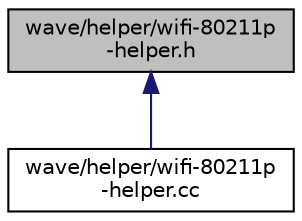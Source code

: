 digraph "wave/helper/wifi-80211p-helper.h"
{
  edge [fontname="Helvetica",fontsize="10",labelfontname="Helvetica",labelfontsize="10"];
  node [fontname="Helvetica",fontsize="10",shape=record];
  Node1 [label="wave/helper/wifi-80211p\l-helper.h",height=0.2,width=0.4,color="black", fillcolor="grey75", style="filled", fontcolor="black"];
  Node1 -> Node2 [dir="back",color="midnightblue",fontsize="10",style="solid"];
  Node2 [label="wave/helper/wifi-80211p\l-helper.cc",height=0.2,width=0.4,color="black", fillcolor="white", style="filled",URL="$db/d89/wifi-80211p-helper_8cc.html"];
}
